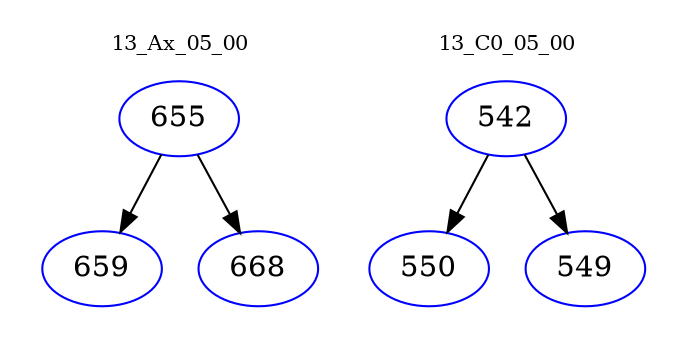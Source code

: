 digraph{
subgraph cluster_0 {
color = white
label = "13_Ax_05_00";
fontsize=10;
T0_655 [label="655", color="blue"]
T0_655 -> T0_659 [color="black"]
T0_659 [label="659", color="blue"]
T0_655 -> T0_668 [color="black"]
T0_668 [label="668", color="blue"]
}
subgraph cluster_1 {
color = white
label = "13_C0_05_00";
fontsize=10;
T1_542 [label="542", color="blue"]
T1_542 -> T1_550 [color="black"]
T1_550 [label="550", color="blue"]
T1_542 -> T1_549 [color="black"]
T1_549 [label="549", color="blue"]
}
}

